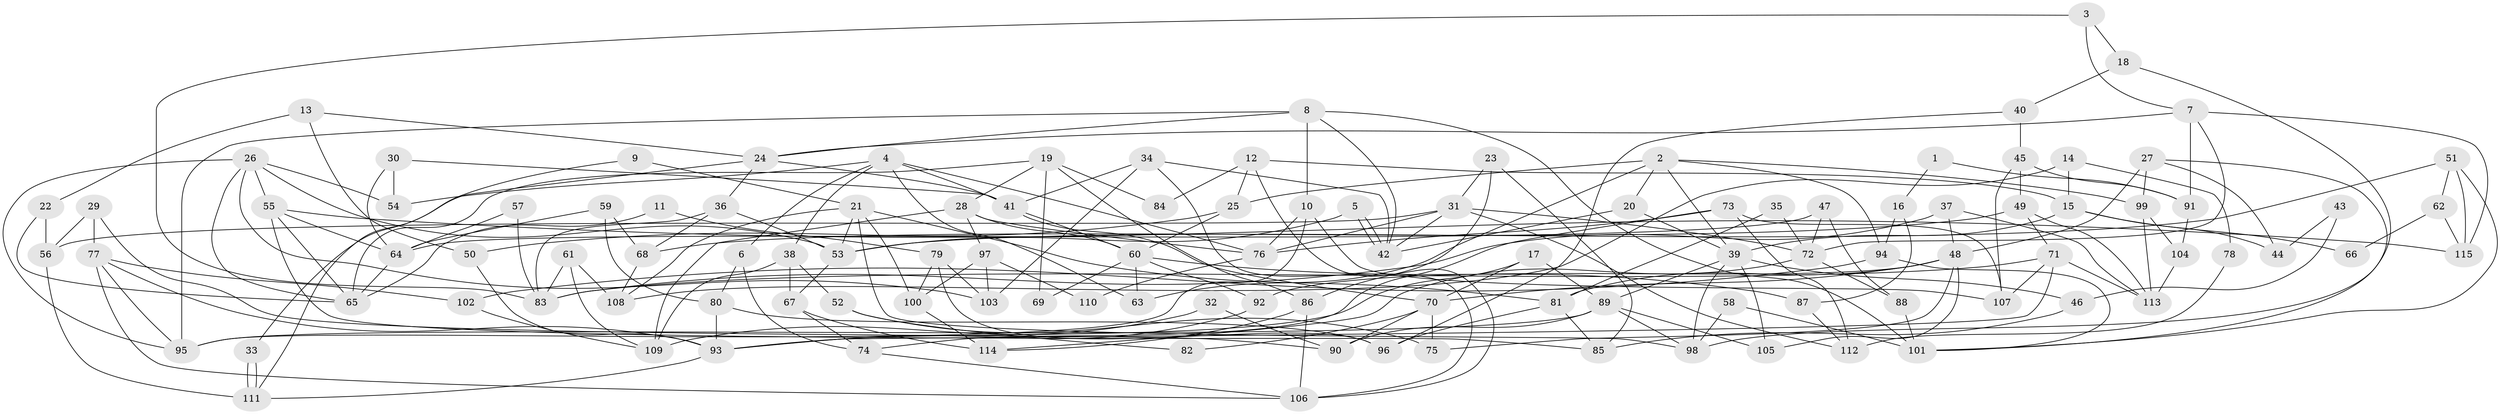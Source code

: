 // coarse degree distribution, {2: 0.17647058823529413, 4: 0.20588235294117646, 3: 0.2647058823529412, 5: 0.08823529411764706, 6: 0.058823529411764705, 10: 0.029411764705882353, 12: 0.029411764705882353, 9: 0.058823529411764705, 8: 0.058823529411764705, 14: 0.029411764705882353}
// Generated by graph-tools (version 1.1) at 2025/52/03/04/25 21:52:21]
// undirected, 115 vertices, 230 edges
graph export_dot {
graph [start="1"]
  node [color=gray90,style=filled];
  1;
  2;
  3;
  4;
  5;
  6;
  7;
  8;
  9;
  10;
  11;
  12;
  13;
  14;
  15;
  16;
  17;
  18;
  19;
  20;
  21;
  22;
  23;
  24;
  25;
  26;
  27;
  28;
  29;
  30;
  31;
  32;
  33;
  34;
  35;
  36;
  37;
  38;
  39;
  40;
  41;
  42;
  43;
  44;
  45;
  46;
  47;
  48;
  49;
  50;
  51;
  52;
  53;
  54;
  55;
  56;
  57;
  58;
  59;
  60;
  61;
  62;
  63;
  64;
  65;
  66;
  67;
  68;
  69;
  70;
  71;
  72;
  73;
  74;
  75;
  76;
  77;
  78;
  79;
  80;
  81;
  82;
  83;
  84;
  85;
  86;
  87;
  88;
  89;
  90;
  91;
  92;
  93;
  94;
  95;
  96;
  97;
  98;
  99;
  100;
  101;
  102;
  103;
  104;
  105;
  106;
  107;
  108;
  109;
  110;
  111;
  112;
  113;
  114;
  115;
  1 -- 16;
  1 -- 91;
  2 -- 39;
  2 -- 20;
  2 -- 25;
  2 -- 63;
  2 -- 94;
  2 -- 99;
  3 -- 83;
  3 -- 7;
  3 -- 18;
  4 -- 41;
  4 -- 76;
  4 -- 6;
  4 -- 38;
  4 -- 54;
  4 -- 63;
  5 -- 42;
  5 -- 42;
  5 -- 53;
  6 -- 80;
  6 -- 74;
  7 -- 24;
  7 -- 91;
  7 -- 72;
  7 -- 115;
  8 -- 42;
  8 -- 95;
  8 -- 10;
  8 -- 24;
  8 -- 101;
  9 -- 111;
  9 -- 21;
  10 -- 76;
  10 -- 95;
  10 -- 107;
  11 -- 65;
  11 -- 79;
  12 -- 25;
  12 -- 106;
  12 -- 15;
  12 -- 84;
  13 -- 24;
  13 -- 50;
  13 -- 22;
  14 -- 108;
  14 -- 15;
  14 -- 78;
  15 -- 39;
  15 -- 44;
  15 -- 66;
  16 -- 94;
  16 -- 87;
  17 -- 70;
  17 -- 89;
  17 -- 93;
  18 -- 98;
  18 -- 40;
  19 -- 28;
  19 -- 86;
  19 -- 65;
  19 -- 69;
  19 -- 84;
  20 -- 42;
  20 -- 39;
  21 -- 53;
  21 -- 81;
  21 -- 98;
  21 -- 100;
  21 -- 108;
  22 -- 56;
  22 -- 65;
  23 -- 85;
  23 -- 86;
  23 -- 31;
  24 -- 41;
  24 -- 33;
  24 -- 36;
  25 -- 60;
  25 -- 50;
  26 -- 95;
  26 -- 65;
  26 -- 53;
  26 -- 54;
  26 -- 55;
  26 -- 103;
  27 -- 99;
  27 -- 101;
  27 -- 44;
  27 -- 48;
  28 -- 76;
  28 -- 60;
  28 -- 97;
  28 -- 109;
  29 -- 77;
  29 -- 90;
  29 -- 56;
  30 -- 54;
  30 -- 64;
  30 -- 41;
  31 -- 42;
  31 -- 56;
  31 -- 72;
  31 -- 76;
  31 -- 112;
  32 -- 109;
  32 -- 90;
  33 -- 111;
  33 -- 111;
  34 -- 106;
  34 -- 103;
  34 -- 41;
  34 -- 42;
  35 -- 72;
  35 -- 81;
  36 -- 53;
  36 -- 68;
  36 -- 83;
  37 -- 83;
  37 -- 48;
  37 -- 113;
  38 -- 67;
  38 -- 52;
  38 -- 109;
  39 -- 98;
  39 -- 89;
  39 -- 46;
  39 -- 105;
  40 -- 45;
  40 -- 96;
  41 -- 60;
  41 -- 70;
  43 -- 44;
  43 -- 46;
  45 -- 107;
  45 -- 49;
  45 -- 91;
  46 -- 85;
  47 -- 72;
  47 -- 64;
  47 -- 88;
  48 -- 92;
  48 -- 70;
  48 -- 75;
  48 -- 81;
  48 -- 105;
  49 -- 68;
  49 -- 113;
  49 -- 71;
  50 -- 93;
  51 -- 115;
  51 -- 101;
  51 -- 53;
  51 -- 62;
  52 -- 75;
  52 -- 82;
  53 -- 67;
  55 -- 65;
  55 -- 64;
  55 -- 85;
  55 -- 115;
  56 -- 111;
  57 -- 64;
  57 -- 83;
  58 -- 98;
  58 -- 101;
  59 -- 64;
  59 -- 68;
  59 -- 80;
  60 -- 63;
  60 -- 69;
  60 -- 87;
  60 -- 92;
  61 -- 109;
  61 -- 83;
  61 -- 108;
  62 -- 115;
  62 -- 66;
  64 -- 65;
  67 -- 114;
  67 -- 74;
  68 -- 108;
  70 -- 75;
  70 -- 82;
  70 -- 90;
  71 -- 93;
  71 -- 83;
  71 -- 107;
  71 -- 113;
  72 -- 88;
  72 -- 114;
  73 -- 74;
  73 -- 107;
  73 -- 76;
  73 -- 112;
  74 -- 106;
  76 -- 110;
  77 -- 93;
  77 -- 102;
  77 -- 95;
  77 -- 106;
  78 -- 112;
  79 -- 103;
  79 -- 96;
  79 -- 100;
  80 -- 93;
  80 -- 96;
  81 -- 96;
  81 -- 85;
  86 -- 114;
  86 -- 106;
  87 -- 112;
  88 -- 101;
  89 -- 95;
  89 -- 105;
  89 -- 90;
  89 -- 98;
  91 -- 104;
  92 -- 93;
  93 -- 111;
  94 -- 101;
  94 -- 102;
  97 -- 100;
  97 -- 103;
  97 -- 110;
  99 -- 113;
  99 -- 104;
  100 -- 114;
  102 -- 109;
  104 -- 113;
}
